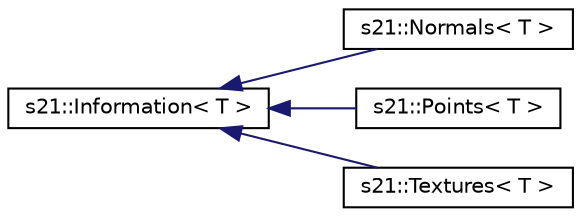 digraph "Graphical Class Hierarchy"
{
 // LATEX_PDF_SIZE
  edge [fontname="Helvetica",fontsize="10",labelfontname="Helvetica",labelfontsize="10"];
  node [fontname="Helvetica",fontsize="10",shape=record];
  rankdir="LR";
  Node0 [label="s21::Information\< T \>",height=0.2,width=0.4,color="black", fillcolor="white", style="filled",URL="$classs21_1_1Information.html",tooltip="An abstract class that allows you to eliminate code duplication between the storage with coordinates ..."];
  Node0 -> Node1 [dir="back",color="midnightblue",fontsize="10",style="solid",fontname="Helvetica"];
  Node1 [label="s21::Normals\< T \>",height=0.2,width=0.4,color="black", fillcolor="white", style="filled",URL="$classs21_1_1Normals.html",tooltip=" "];
  Node0 -> Node2 [dir="back",color="midnightblue",fontsize="10",style="solid",fontname="Helvetica"];
  Node2 [label="s21::Points\< T \>",height=0.2,width=0.4,color="black", fillcolor="white", style="filled",URL="$classs21_1_1Points.html",tooltip=" "];
  Node0 -> Node3 [dir="back",color="midnightblue",fontsize="10",style="solid",fontname="Helvetica"];
  Node3 [label="s21::Textures\< T \>",height=0.2,width=0.4,color="black", fillcolor="white", style="filled",URL="$classs21_1_1Textures.html",tooltip=" "];
}
